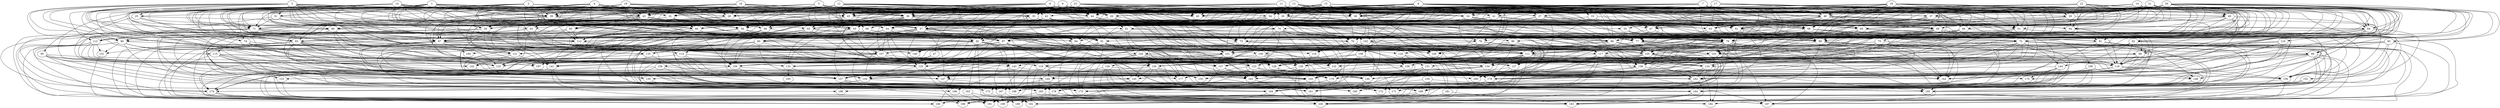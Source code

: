 // DAG automatically generated by daggen at Wed Apr 12 12:22:05 2017
// ./daggen --dot -n 200 --jump=5 --fat=0.6 --regularity=0.6 --density=0.6 
digraph G {
  1 [size="549755813888", alpha="0.14"]
  1 -> 24 [size ="536870912"]
  1 -> 32 [size ="536870912"]
  1 -> 34 [size ="536870912"]
  1 -> 39 [size ="536870912"]
  1 -> 42 [size ="536870912"]
  1 -> 43 [size ="536870912"]
  1 -> 50 [size ="536870912"]
  1 -> 57 [size ="536870912"]
  1 -> 58 [size ="536870912"]
  1 -> 59 [size ="536870912"]
  1 -> 60 [size ="536870912"]
  1 -> 60 [size ="536870912"]
  1 -> 64 [size ="536870912"]
  1 -> 71 [size ="536870912"]
  1 -> 77 [size ="536870912"]
  1 -> 83 [size ="536870912"]
  1 -> 84 [size ="536870912"]
  1 -> 87 [size ="536870912"]
  1 -> 88 [size ="536870912"]
  1 -> 97 [size ="536870912"]
  1 -> 112 [size ="536870912"]
  1 -> 133 [size ="536870912"]
  2 [size="23413439574", alpha="0.13"]
  2 -> 26 [size ="75497472"]
  2 -> 27 [size ="75497472"]
  2 -> 31 [size ="75497472"]
  2 -> 38 [size ="75497472"]
  2 -> 39 [size ="75497472"]
  2 -> 40 [size ="75497472"]
  2 -> 44 [size ="75497472"]
  2 -> 50 [size ="75497472"]
  2 -> 52 [size ="75497472"]
  2 -> 57 [size ="75497472"]
  2 -> 58 [size ="75497472"]
  2 -> 60 [size ="75497472"]
  2 -> 68 [size ="75497472"]
  2 -> 70 [size ="75497472"]
  2 -> 73 [size ="75497472"]
  2 -> 83 [size ="75497472"]
  2 -> 90 [size ="75497472"]
  3 [size="63117303588", alpha="0.11"]
  3 -> 25 [size ="134217728"]
  3 -> 28 [size ="134217728"]
  3 -> 31 [size ="134217728"]
  3 -> 37 [size ="134217728"]
  3 -> 39 [size ="134217728"]
  3 -> 48 [size ="134217728"]
  3 -> 50 [size ="134217728"]
  3 -> 53 [size ="134217728"]
  3 -> 58 [size ="134217728"]
  3 -> 60 [size ="134217728"]
  3 -> 62 [size ="134217728"]
  3 -> 69 [size ="134217728"]
  3 -> 77 [size ="134217728"]
  3 -> 79 [size ="134217728"]
  3 -> 81 [size ="134217728"]
  3 -> 84 [size ="134217728"]
  3 -> 90 [size ="134217728"]
  3 -> 103 [size ="134217728"]
  3 -> 112 [size ="134217728"]
  3 -> 115 [size ="134217728"]
  3 -> 130 [size ="134217728"]
  3 -> 133 [size ="134217728"]
  3 -> 134 [size ="134217728"]
  4 [size="12361723808", alpha="0.08"]
  4 -> 28 [size ="411041792"]
  4 -> 35 [size ="411041792"]
  4 -> 36 [size ="411041792"]
  4 -> 38 [size ="411041792"]
  4 -> 39 [size ="411041792"]
  4 -> 43 [size ="411041792"]
  4 -> 53 [size ="411041792"]
  4 -> 56 [size ="411041792"]
  4 -> 57 [size ="411041792"]
  4 -> 61 [size ="411041792"]
  4 -> 63 [size ="411041792"]
  4 -> 67 [size ="411041792"]
  4 -> 68 [size ="411041792"]
  4 -> 69 [size ="411041792"]
  4 -> 71 [size ="411041792"]
  4 -> 72 [size ="411041792"]
  4 -> 111 [size ="411041792"]
  5 [size="40925413534", alpha="0.19"]
  5 -> 24 [size ="838860800"]
  5 -> 26 [size ="838860800"]
  5 -> 30 [size ="838860800"]
  5 -> 35 [size ="838860800"]
  5 -> 36 [size ="838860800"]
  5 -> 38 [size ="838860800"]
  5 -> 39 [size ="838860800"]
  5 -> 40 [size ="838860800"]
  5 -> 43 [size ="838860800"]
  5 -> 44 [size ="838860800"]
  5 -> 45 [size ="838860800"]
  5 -> 49 [size ="838860800"]
  5 -> 50 [size ="838860800"]
  5 -> 52 [size ="838860800"]
  5 -> 53 [size ="838860800"]
  5 -> 56 [size ="838860800"]
  5 -> 57 [size ="838860800"]
  5 -> 62 [size ="838860800"]
  5 -> 85 [size ="838860800"]
  5 -> 88 [size ="838860800"]
  5 -> 89 [size ="838860800"]
  5 -> 95 [size ="838860800"]
  5 -> 135 [size ="838860800"]
  6 [size="110007596551", alpha="0.02"]
  6 -> 26 [size ="75497472"]
  6 -> 27 [size ="75497472"]
  6 -> 36 [size ="75497472"]
  6 -> 38 [size ="75497472"]
  6 -> 39 [size ="75497472"]
  6 -> 40 [size ="75497472"]
  6 -> 46 [size ="75497472"]
  6 -> 48 [size ="75497472"]
  6 -> 52 [size ="75497472"]
  6 -> 54 [size ="75497472"]
  6 -> 56 [size ="75497472"]
  6 -> 57 [size ="75497472"]
  6 -> 58 [size ="75497472"]
  6 -> 65 [size ="75497472"]
  6 -> 68 [size ="75497472"]
  6 -> 73 [size ="75497472"]
  6 -> 75 [size ="75497472"]
  6 -> 77 [size ="75497472"]
  6 -> 79 [size ="75497472"]
  6 -> 81 [size ="75497472"]
  6 -> 83 [size ="75497472"]
  6 -> 86 [size ="75497472"]
  6 -> 88 [size ="75497472"]
  6 -> 91 [size ="75497472"]
  6 -> 101 [size ="75497472"]
  6 -> 102 [size ="75497472"]
  6 -> 109 [size ="75497472"]
  6 -> 111 [size ="75497472"]
  7 [size="3730415506", alpha="0.03"]
  7 -> 24 [size ="75497472"]
  7 -> 26 [size ="75497472"]
  7 -> 27 [size ="75497472"]
  7 -> 34 [size ="75497472"]
  7 -> 35 [size ="75497472"]
  7 -> 36 [size ="75497472"]
  7 -> 37 [size ="75497472"]
  7 -> 38 [size ="75497472"]
  7 -> 39 [size ="75497472"]
  7 -> 40 [size ="75497472"]
  7 -> 44 [size ="75497472"]
  7 -> 46 [size ="75497472"]
  7 -> 48 [size ="75497472"]
  7 -> 51 [size ="75497472"]
  7 -> 52 [size ="75497472"]
  7 -> 57 [size ="75497472"]
  7 -> 60 [size ="75497472"]
  7 -> 64 [size ="75497472"]
  7 -> 66 [size ="75497472"]
  7 -> 68 [size ="75497472"]
  7 -> 73 [size ="75497472"]
  7 -> 77 [size ="75497472"]
  7 -> 79 [size ="75497472"]
  7 -> 88 [size ="75497472"]
  7 -> 91 [size ="75497472"]
  7 -> 92 [size ="75497472"]
  7 -> 97 [size ="75497472"]
  7 -> 111 [size ="75497472"]
  7 -> 118 [size ="75497472"]
  8 [size="28991029248", alpha="0.16"]
  8 -> 24 [size ="75497472"]
  8 -> 26 [size ="75497472"]
  8 -> 30 [size ="75497472"]
  8 -> 31 [size ="75497472"]
  8 -> 36 [size ="75497472"]
  8 -> 40 [size ="75497472"]
  8 -> 43 [size ="75497472"]
  8 -> 44 [size ="75497472"]
  8 -> 45 [size ="75497472"]
  8 -> 48 [size ="75497472"]
  8 -> 51 [size ="75497472"]
  8 -> 56 [size ="75497472"]
  8 -> 57 [size ="75497472"]
  8 -> 63 [size ="75497472"]
  8 -> 73 [size ="75497472"]
  8 -> 77 [size ="75497472"]
  8 -> 84 [size ="75497472"]
  8 -> 105 [size ="75497472"]
  8 -> 112 [size ="75497472"]
  9 [size="38497446675", alpha="0.08"]
  9 -> 24 [size ="75497472"]
  9 -> 26 [size ="75497472"]
  9 -> 32 [size ="75497472"]
  9 -> 36 [size ="75497472"]
  9 -> 38 [size ="75497472"]
  9 -> 39 [size ="75497472"]
  9 -> 41 [size ="75497472"]
  9 -> 43 [size ="75497472"]
  9 -> 44 [size ="75497472"]
  9 -> 45 [size ="75497472"]
  9 -> 48 [size ="75497472"]
  9 -> 52 [size ="75497472"]
  9 -> 54 [size ="75497472"]
  9 -> 56 [size ="75497472"]
  9 -> 58 [size ="75497472"]
  9 -> 59 [size ="75497472"]
  9 -> 62 [size ="75497472"]
  9 -> 68 [size ="75497472"]
  9 -> 71 [size ="75497472"]
  9 -> 76 [size ="75497472"]
  9 -> 81 [size ="75497472"]
  9 -> 84 [size ="75497472"]
  9 -> 85 [size ="75497472"]
  9 -> 87 [size ="75497472"]
  9 -> 88 [size ="75497472"]
  9 -> 91 [size ="75497472"]
  9 -> 101 [size ="75497472"]
  9 -> 109 [size ="75497472"]
  9 -> 111 [size ="75497472"]
  9 -> 125 [size ="75497472"]
  9 -> 134 [size ="75497472"]
  10 [size="126487782677", alpha="0.12"]
  10 -> 24 [size ="209715200"]
  10 -> 37 [size ="209715200"]
  10 -> 38 [size ="209715200"]
  10 -> 44 [size ="209715200"]
  10 -> 46 [size ="209715200"]
  10 -> 48 [size ="209715200"]
  10 -> 49 [size ="209715200"]
  10 -> 56 [size ="209715200"]
  10 -> 58 [size ="209715200"]
  10 -> 59 [size ="209715200"]
  10 -> 66 [size ="209715200"]
  10 -> 72 [size ="209715200"]
  10 -> 76 [size ="209715200"]
  10 -> 81 [size ="209715200"]
  10 -> 84 [size ="209715200"]
  10 -> 85 [size ="209715200"]
  10 -> 97 [size ="209715200"]
  10 -> 105 [size ="209715200"]
  10 -> 117 [size ="209715200"]
  11 [size="192422169725", alpha="0.01"]
  11 -> 24 [size ="301989888"]
  11 -> 25 [size ="301989888"]
  11 -> 28 [size ="301989888"]
  11 -> 30 [size ="301989888"]
  11 -> 41 [size ="301989888"]
  11 -> 43 [size ="301989888"]
  11 -> 44 [size ="301989888"]
  11 -> 45 [size ="301989888"]
  11 -> 59 [size ="301989888"]
  11 -> 66 [size ="301989888"]
  11 -> 77 [size ="301989888"]
  11 -> 84 [size ="301989888"]
  11 -> 109 [size ="301989888"]
  11 -> 112 [size ="301989888"]
  11 -> 133 [size ="301989888"]
  12 [size="549755813888", alpha="0.12"]
  12 -> 26 [size ="536870912"]
  12 -> 28 [size ="536870912"]
  12 -> 35 [size ="536870912"]
  12 -> 36 [size ="536870912"]
  12 -> 37 [size ="536870912"]
  12 -> 40 [size ="536870912"]
  12 -> 43 [size ="536870912"]
  12 -> 44 [size ="536870912"]
  12 -> 45 [size ="536870912"]
  12 -> 50 [size ="536870912"]
  12 -> 59 [size ="536870912"]
  12 -> 62 [size ="536870912"]
  12 -> 76 [size ="536870912"]
  12 -> 78 [size ="536870912"]
  12 -> 83 [size ="536870912"]
  12 -> 87 [size ="536870912"]
  12 -> 94 [size ="536870912"]
  12 -> 100 [size ="536870912"]
  12 -> 107 [size ="536870912"]
  12 -> 112 [size ="536870912"]
  12 -> 121 [size ="536870912"]
  13 [size="1997375884", alpha="0.11"]
  13 -> 24 [size ="209715200"]
  13 -> 28 [size ="209715200"]
  13 -> 30 [size ="209715200"]
  13 -> 35 [size ="209715200"]
  13 -> 36 [size ="209715200"]
  13 -> 38 [size ="209715200"]
  13 -> 43 [size ="209715200"]
  13 -> 44 [size ="209715200"]
  13 -> 45 [size ="209715200"]
  13 -> 49 [size ="209715200"]
  13 -> 50 [size ="209715200"]
  13 -> 52 [size ="209715200"]
  13 -> 53 [size ="209715200"]
  13 -> 66 [size ="209715200"]
  13 -> 76 [size ="209715200"]
  13 -> 78 [size ="209715200"]
  13 -> 79 [size ="209715200"]
  13 -> 82 [size ="209715200"]
  13 -> 83 [size ="209715200"]
  13 -> 84 [size ="209715200"]
  13 -> 107 [size ="209715200"]
  13 -> 108 [size ="209715200"]
  13 -> 130 [size ="209715200"]
  14 [size="8589934592", alpha="0.03"]
  14 -> 25 [size ="33554432"]
  14 -> 28 [size ="33554432"]
  14 -> 32 [size ="33554432"]
  14 -> 36 [size ="33554432"]
  14 -> 36 [size ="33554432"]
  14 -> 37 [size ="33554432"]
  14 -> 39 [size ="33554432"]
  14 -> 43 [size ="33554432"]
  14 -> 44 [size ="33554432"]
  14 -> 45 [size ="33554432"]
  14 -> 53 [size ="33554432"]
  14 -> 54 [size ="33554432"]
  14 -> 57 [size ="33554432"]
  14 -> 60 [size ="33554432"]
  14 -> 76 [size ="33554432"]
  14 -> 84 [size ="33554432"]
  14 -> 87 [size ="33554432"]
  14 -> 89 [size ="33554432"]
  14 -> 101 [size ="33554432"]
  14 -> 107 [size ="33554432"]
  14 -> 112 [size ="33554432"]
  14 -> 113 [size ="33554432"]
  14 -> 130 [size ="33554432"]
  14 -> 134 [size ="33554432"]
  15 [size="86861379717", alpha="0.16"]
  15 -> 26 [size ="411041792"]
  15 -> 28 [size ="411041792"]
  15 -> 30 [size ="411041792"]
  15 -> 33 [size ="411041792"]
  15 -> 34 [size ="411041792"]
  15 -> 37 [size ="411041792"]
  15 -> 38 [size ="411041792"]
  15 -> 39 [size ="411041792"]
  15 -> 40 [size ="411041792"]
  15 -> 46 [size ="411041792"]
  15 -> 48 [size ="411041792"]
  15 -> 52 [size ="411041792"]
  15 -> 58 [size ="411041792"]
  15 -> 60 [size ="411041792"]
  15 -> 66 [size ="411041792"]
  15 -> 68 [size ="411041792"]
  15 -> 73 [size ="411041792"]
  15 -> 76 [size ="411041792"]
  15 -> 84 [size ="411041792"]
  15 -> 86 [size ="411041792"]
  15 -> 88 [size ="411041792"]
  15 -> 92 [size ="411041792"]
  15 -> 101 [size ="411041792"]
  15 -> 129 [size ="411041792"]
  15 -> 130 [size ="411041792"]
  16 [size="989169607548", alpha="0.03"]
  16 -> 24 [size ="838860800"]
  16 -> 27 [size ="838860800"]
  16 -> 28 [size ="838860800"]
  16 -> 32 [size ="838860800"]
  16 -> 36 [size ="838860800"]
  16 -> 38 [size ="838860800"]
  16 -> 39 [size ="838860800"]
  16 -> 40 [size ="838860800"]
  16 -> 43 [size ="838860800"]
  16 -> 44 [size ="838860800"]
  16 -> 45 [size ="838860800"]
  16 -> 48 [size ="838860800"]
  16 -> 51 [size ="838860800"]
  16 -> 53 [size ="838860800"]
  16 -> 58 [size ="838860800"]
  16 -> 60 [size ="838860800"]
  16 -> 74 [size ="838860800"]
  16 -> 83 [size ="838860800"]
  16 -> 105 [size ="838860800"]
  16 -> 122 [size ="838860800"]
  16 -> 124 [size ="838860800"]
  16 -> 135 [size ="838860800"]
  17 [size="12854868497", alpha="0.05"]
  17 -> 32 [size ="838860800"]
  17 -> 36 [size ="838860800"]
  17 -> 38 [size ="838860800"]
  17 -> 40 [size ="838860800"]
  17 -> 43 [size ="838860800"]
  17 -> 48 [size ="838860800"]
  17 -> 50 [size ="838860800"]
  17 -> 51 [size ="838860800"]
  17 -> 53 [size ="838860800"]
  17 -> 56 [size ="838860800"]
  17 -> 60 [size ="838860800"]
  17 -> 63 [size ="838860800"]
  17 -> 67 [size ="838860800"]
  17 -> 68 [size ="838860800"]
  17 -> 73 [size ="838860800"]
  17 -> 76 [size ="838860800"]
  17 -> 77 [size ="838860800"]
  17 -> 89 [size ="838860800"]
  17 -> 91 [size ="838860800"]
  17 -> 101 [size ="838860800"]
  17 -> 103 [size ="838860800"]
  17 -> 119 [size ="838860800"]
  18 [size="134217728000", alpha="0.19"]
  18 -> 24 [size ="209715200"]
  18 -> 28 [size ="209715200"]
  18 -> 29 [size ="209715200"]
  18 -> 38 [size ="209715200"]
  18 -> 39 [size ="209715200"]
  18 -> 41 [size ="209715200"]
  18 -> 43 [size ="209715200"]
  18 -> 48 [size ="209715200"]
  18 -> 56 [size ="209715200"]
  18 -> 60 [size ="209715200"]
  18 -> 71 [size ="209715200"]
  18 -> 74 [size ="209715200"]
  18 -> 79 [size ="209715200"]
  18 -> 91 [size ="209715200"]
  18 -> 92 [size ="209715200"]
  18 -> 97 [size ="209715200"]
  18 -> 116 [size ="209715200"]
  18 -> 122 [size ="209715200"]
  19 [size="782757789696", alpha="0.11"]
  19 -> 26 [size ="679477248"]
  19 -> 28 [size ="679477248"]
  19 -> 29 [size ="679477248"]
  19 -> 41 [size ="679477248"]
  19 -> 44 [size ="679477248"]
  19 -> 48 [size ="679477248"]
  19 -> 50 [size ="679477248"]
  19 -> 51 [size ="679477248"]
  19 -> 52 [size ="679477248"]
  19 -> 55 [size ="679477248"]
  19 -> 56 [size ="679477248"]
  19 -> 61 [size ="679477248"]
  19 -> 63 [size ="679477248"]
  19 -> 64 [size ="679477248"]
  19 -> 67 [size ="679477248"]
  19 -> 68 [size ="679477248"]
  19 -> 72 [size ="679477248"]
  19 -> 79 [size ="679477248"]
  19 -> 86 [size ="679477248"]
  19 -> 94 [size ="679477248"]
  19 -> 97 [size ="679477248"]
  19 -> 100 [size ="679477248"]
  19 -> 101 [size ="679477248"]
  19 -> 112 [size ="679477248"]
  20 [size="549755813888", alpha="0.04"]
  20 -> 24 [size ="536870912"]
  20 -> 28 [size ="536870912"]
  20 -> 37 [size ="536870912"]
  20 -> 38 [size ="536870912"]
  20 -> 41 [size ="536870912"]
  20 -> 44 [size ="536870912"]
  20 -> 45 [size ="536870912"]
  20 -> 48 [size ="536870912"]
  20 -> 49 [size ="536870912"]
  20 -> 52 [size ="536870912"]
  20 -> 53 [size ="536870912"]
  20 -> 54 [size ="536870912"]
  20 -> 62 [size ="536870912"]
  20 -> 66 [size ="536870912"]
  20 -> 67 [size ="536870912"]
  20 -> 70 [size ="536870912"]
  20 -> 71 [size ="536870912"]
  20 -> 72 [size ="536870912"]
  20 -> 78 [size ="536870912"]
  20 -> 79 [size ="536870912"]
  20 -> 81 [size ="536870912"]
  20 -> 82 [size ="536870912"]
  20 -> 86 [size ="536870912"]
  20 -> 93 [size ="536870912"]
  20 -> 94 [size ="536870912"]
  20 -> 98 [size ="536870912"]
  20 -> 105 [size ="536870912"]
  20 -> 107 [size ="536870912"]
  20 -> 112 [size ="536870912"]
  21 [size="370857481120", alpha="0.09"]
  21 -> 24 [size ="301989888"]
  21 -> 27 [size ="301989888"]
  21 -> 30 [size ="301989888"]
  21 -> 35 [size ="301989888"]
  21 -> 37 [size ="301989888"]
  21 -> 40 [size ="301989888"]
  21 -> 48 [size ="301989888"]
  21 -> 52 [size ="301989888"]
  21 -> 53 [size ="301989888"]
  21 -> 57 [size ="301989888"]
  21 -> 59 [size ="301989888"]
  21 -> 60 [size ="301989888"]
  21 -> 63 [size ="301989888"]
  21 -> 64 [size ="301989888"]
  21 -> 66 [size ="301989888"]
  21 -> 67 [size ="301989888"]
  21 -> 71 [size ="301989888"]
  21 -> 72 [size ="301989888"]
  21 -> 77 [size ="301989888"]
  21 -> 81 [size ="301989888"]
  21 -> 86 [size ="301989888"]
  21 -> 88 [size ="301989888"]
  21 -> 92 [size ="301989888"]
  21 -> 93 [size ="301989888"]
  21 -> 96 [size ="301989888"]
  21 -> 99 [size ="301989888"]
  21 -> 130 [size ="301989888"]
  22 [size="368293445632", alpha="0.06"]
  22 -> 24 [size ="411041792"]
  22 -> 29 [size ="411041792"]
  22 -> 36 [size ="411041792"]
  22 -> 37 [size ="411041792"]
  22 -> 39 [size ="411041792"]
  22 -> 42 [size ="411041792"]
  22 -> 46 [size ="411041792"]
  22 -> 48 [size ="411041792"]
  22 -> 51 [size ="411041792"]
  22 -> 59 [size ="411041792"]
  22 -> 60 [size ="411041792"]
  22 -> 64 [size ="411041792"]
  22 -> 69 [size ="411041792"]
  22 -> 87 [size ="411041792"]
  22 -> 88 [size ="411041792"]
  22 -> 94 [size ="411041792"]
  22 -> 111 [size ="411041792"]
  22 -> 118 [size ="411041792"]
  23 [size="231928233984", alpha="0.08"]
  23 -> 24 [size ="301989888"]
  23 -> 27 [size ="301989888"]
  23 -> 30 [size ="301989888"]
  23 -> 36 [size ="301989888"]
  23 -> 40 [size ="301989888"]
  23 -> 44 [size ="301989888"]
  23 -> 47 [size ="301989888"]
  23 -> 52 [size ="301989888"]
  23 -> 53 [size ="301989888"]
  23 -> 57 [size ="301989888"]
  23 -> 58 [size ="301989888"]
  23 -> 60 [size ="301989888"]
  23 -> 62 [size ="301989888"]
  23 -> 63 [size ="301989888"]
  23 -> 65 [size ="301989888"]
  23 -> 71 [size ="301989888"]
  23 -> 76 [size ="301989888"]
  23 -> 77 [size ="301989888"]
  23 -> 79 [size ="301989888"]
  23 -> 91 [size ="301989888"]
  23 -> 92 [size ="301989888"]
  23 -> 97 [size ="301989888"]
  23 -> 114 [size ="301989888"]
  24 [size="13552928867", alpha="0.09"]
  24 -> 59 [size ="301989888"]
  24 -> 65 [size ="301989888"]
  24 -> 124 [size ="301989888"]
  24 -> 127 [size ="301989888"]
  24 -> 138 [size ="301989888"]
  24 -> 149 [size ="301989888"]
  24 -> 160 [size ="301989888"]
  25 [size="8037650361", alpha="0.04"]
  25 -> 65 [size ="679477248"]
  25 -> 71 [size ="679477248"]
  25 -> 129 [size ="679477248"]
  25 -> 155 [size ="679477248"]
  26 [size="15633866430", alpha="0.10"]
  26 -> 86 [size ="411041792"]
  26 -> 90 [size ="411041792"]
  26 -> 94 [size ="411041792"]
  26 -> 101 [size ="411041792"]
  26 -> 107 [size ="411041792"]
  26 -> 118 [size ="411041792"]
  26 -> 127 [size ="411041792"]
  27 [size="6170937624", alpha="0.07"]
  27 -> 57 [size ="411041792"]
  27 -> 67 [size ="411041792"]
  27 -> 98 [size ="411041792"]
  27 -> 116 [size ="411041792"]
  27 -> 127 [size ="411041792"]
  27 -> 129 [size ="411041792"]
  28 [size="6553603612", alpha="0.00"]
  28 -> 50 [size ="301989888"]
  28 -> 87 [size ="301989888"]
  28 -> 90 [size ="301989888"]
  28 -> 119 [size ="301989888"]
  28 -> 134 [size ="301989888"]
  29 [size="625046597519", alpha="0.12"]
  29 -> 50 [size ="838860800"]
  29 -> 57 [size ="838860800"]
  29 -> 94 [size ="838860800"]
  29 -> 113 [size ="838860800"]
  29 -> 134 [size ="838860800"]
  29 -> 158 [size ="838860800"]
  30 [size="7740104230", alpha="0.05"]
  30 -> 58 [size ="679477248"]
  30 -> 67 [size ="679477248"]
  30 -> 77 [size ="679477248"]
  30 -> 101 [size ="679477248"]
  30 -> 124 [size ="679477248"]
  30 -> 154 [size ="679477248"]
  30 -> 159 [size ="679477248"]
  31 [size="51099073841", alpha="0.09"]
  31 -> 53 [size ="838860800"]
  31 -> 65 [size ="838860800"]
  31 -> 71 [size ="838860800"]
  31 -> 76 [size ="838860800"]
  31 -> 111 [size ="838860800"]
  31 -> 113 [size ="838860800"]
  31 -> 121 [size ="838860800"]
  32 [size="368293445632", alpha="0.08"]
  32 -> 55 [size ="411041792"]
  32 -> 56 [size ="411041792"]
  32 -> 60 [size ="411041792"]
  32 -> 72 [size ="411041792"]
  32 -> 123 [size ="411041792"]
  32 -> 141 [size ="411041792"]
  33 [size="68719476736", alpha="0.17"]
  33 -> 60 [size ="134217728"]
  33 -> 94 [size ="134217728"]
  33 -> 111 [size ="134217728"]
  33 -> 144 [size ="134217728"]
  34 [size="87229761841", alpha="0.14"]
  34 -> 57 [size ="75497472"]
  34 -> 78 [size ="75497472"]
  34 -> 87 [size ="75497472"]
  34 -> 109 [size ="75497472"]
  34 -> 111 [size ="75497472"]
  34 -> 133 [size ="75497472"]
  34 -> 140 [size ="75497472"]
  34 -> 146 [size ="75497472"]
  35 [size="22384866175", alpha="0.08"]
  35 -> 53 [size ="679477248"]
  35 -> 87 [size ="679477248"]
  35 -> 91 [size ="679477248"]
  35 -> 105 [size ="679477248"]
  35 -> 134 [size ="679477248"]
  36 [size="23544397636", alpha="0.13"]
  36 -> 53 [size ="536870912"]
  36 -> 56 [size ="536870912"]
  36 -> 73 [size ="536870912"]
  36 -> 80 [size ="536870912"]
  36 -> 91 [size ="536870912"]
  36 -> 97 [size ="536870912"]
  36 -> 112 [size ="536870912"]
  36 -> 115 [size ="536870912"]
  36 -> 133 [size ="536870912"]
  36 -> 141 [size ="536870912"]
  36 -> 143 [size ="536870912"]
  37 [size="1073741824000", alpha="0.16"]
  37 -> 52 [size ="838860800"]
  37 -> 68 [size ="838860800"]
  37 -> 90 [size ="838860800"]
  37 -> 97 [size ="838860800"]
  37 -> 103 [size ="838860800"]
  37 -> 105 [size ="838860800"]
  37 -> 146 [size ="838860800"]
  37 -> 156 [size ="838860800"]
  38 [size="1073741824000", alpha="0.18"]
  38 -> 68 [size ="838860800"]
  38 -> 76 [size ="838860800"]
  38 -> 79 [size ="838860800"]
  38 -> 97 [size ="838860800"]
  38 -> 102 [size ="838860800"]
  39 [size="1524516006", alpha="0.14"]
  39 -> 52 [size ="33554432"]
  39 -> 54 [size ="33554432"]
  39 -> 67 [size ="33554432"]
  39 -> 87 [size ="33554432"]
  39 -> 89 [size ="33554432"]
  39 -> 112 [size ="33554432"]
  39 -> 141 [size ="33554432"]
  39 -> 157 [size ="33554432"]
  40 [size="782757789696", alpha="0.01"]
  40 -> 86 [size ="679477248"]
  41 [size="782757789696", alpha="0.19"]
  41 -> 50 [size ="679477248"]
  41 -> 64 [size ="679477248"]
  41 -> 66 [size ="679477248"]
  41 -> 89 [size ="679477248"]
  41 -> 105 [size ="679477248"]
  41 -> 129 [size ="679477248"]
  42 [size="191197325579", alpha="0.06"]
  42 -> 52 [size ="301989888"]
  42 -> 56 [size ="301989888"]
  42 -> 61 [size ="301989888"]
  42 -> 111 [size ="301989888"]
  42 -> 125 [size ="301989888"]
  42 -> 130 [size ="301989888"]
  42 -> 151 [size ="301989888"]
  42 -> 158 [size ="301989888"]
  42 -> 159 [size ="301989888"]
  43 [size="26494513672", alpha="0.09"]
  43 -> 62 [size ="536870912"]
  43 -> 63 [size ="536870912"]
  43 -> 73 [size ="536870912"]
  43 -> 79 [size ="536870912"]
  43 -> 92 [size ="536870912"]
  43 -> 109 [size ="536870912"]
  43 -> 113 [size ="536870912"]
  43 -> 118 [size ="536870912"]
  43 -> 141 [size ="536870912"]
  44 [size="3711782557", alpha="0.08"]
  44 -> 92 [size ="209715200"]
  44 -> 101 [size ="209715200"]
  44 -> 103 [size ="209715200"]
  44 -> 146 [size ="209715200"]
  44 -> 160 [size ="209715200"]
  45 [size="8589934592", alpha="0.00"]
  45 -> 65 [size ="33554432"]
  45 -> 67 [size ="33554432"]
  45 -> 86 [size ="33554432"]
  45 -> 146 [size ="33554432"]
  45 -> 154 [size ="33554432"]
  46 [size="5885130308", alpha="0.12"]
  46 -> 77 [size ="301989888"]
  46 -> 79 [size ="301989888"]
  46 -> 103 [size ="301989888"]
  46 -> 124 [size ="301989888"]
  46 -> 125 [size ="301989888"]
  46 -> 128 [size ="301989888"]
  46 -> 156 [size ="301989888"]
  47 [size="782757789696", alpha="0.14"]
  47 -> 141 [size ="679477248"]
  47 -> 154 [size ="679477248"]
  48 [size="328209812706", alpha="0.09"]
  48 -> 51 [size ="411041792"]
  48 -> 52 [size ="411041792"]
  48 -> 59 [size ="411041792"]
  48 -> 63 [size ="411041792"]
  48 -> 81 [size ="411041792"]
  48 -> 107 [size ="411041792"]
  48 -> 160 [size ="411041792"]
  49 [size="84402723995", alpha="0.11"]
  49 -> 59 [size ="75497472"]
  49 -> 69 [size ="75497472"]
  49 -> 73 [size ="75497472"]
  49 -> 98 [size ="75497472"]
  49 -> 102 [size ="75497472"]
  49 -> 155 [size ="75497472"]
  49 -> 160 [size ="75497472"]
  50 [size="383145283", alpha="0.16"]
  50 -> 136 [size ="33554432"]
  50 -> 137 [size ="33554432"]
  50 -> 153 [size ="33554432"]
  50 -> 156 [size ="33554432"]
  50 -> 172 [size ="33554432"]
  51 [size="769566064147", alpha="0.04"]
  51 -> 84 [size ="679477248"]
  51 -> 137 [size ="679477248"]
  51 -> 162 [size ="679477248"]
  51 -> 171 [size ="679477248"]
  52 [size="17753132247", alpha="0.17"]
  52 -> 72 [size ="679477248"]
  52 -> 88 [size ="679477248"]
  52 -> 158 [size ="679477248"]
  52 -> 182 [size ="679477248"]
  53 [size="26026764684", alpha="0.04"]
  53 -> 73 [size ="536870912"]
  53 -> 76 [size ="536870912"]
  53 -> 86 [size ="536870912"]
  53 -> 104 [size ="536870912"]
  53 -> 119 [size ="536870912"]
  53 -> 133 [size ="536870912"]
  53 -> 171 [size ="536870912"]
  53 -> 173 [size ="536870912"]
  54 [size="1192035881118", alpha="0.16"]
  54 -> 73 [size ="838860800"]
  54 -> 81 [size ="838860800"]
  54 -> 92 [size ="838860800"]
  54 -> 102 [size ="838860800"]
  54 -> 107 [size ="838860800"]
  54 -> 119 [size ="838860800"]
  54 -> 122 [size ="838860800"]
  54 -> 130 [size ="838860800"]
  54 -> 132 [size ="838860800"]
  54 -> 135 [size ="838860800"]
  54 -> 176 [size ="838860800"]
  55 [size="12764475806", alpha="0.14"]
  55 -> 88 [size ="33554432"]
  55 -> 118 [size ="33554432"]
  55 -> 149 [size ="33554432"]
  55 -> 162 [size ="33554432"]
  56 [size="368293445632", alpha="0.14"]
  56 -> 87 [size ="411041792"]
  56 -> 102 [size ="411041792"]
  56 -> 112 [size ="411041792"]
  56 -> 129 [size ="411041792"]
  56 -> 159 [size ="411041792"]
  56 -> 160 [size ="411041792"]
  56 -> 165 [size ="411041792"]
  56 -> 168 [size ="411041792"]
  57 [size="1195030870", alpha="0.01"]
  57 -> 91 [size ="33554432"]
  57 -> 92 [size ="33554432"]
  57 -> 109 [size ="33554432"]
  57 -> 122 [size ="33554432"]
  57 -> 125 [size ="33554432"]
  57 -> 147 [size ="33554432"]
  57 -> 154 [size ="33554432"]
  57 -> 157 [size ="33554432"]
  57 -> 172 [size ="33554432"]
  57 -> 175 [size ="33554432"]
  58 [size="231928233984", alpha="0.07"]
  58 -> 111 [size ="301989888"]
  58 -> 141 [size ="301989888"]
  58 -> 154 [size ="301989888"]
  58 -> 167 [size ="301989888"]
  59 [size="5233840630", alpha="0.11"]
  59 -> 76 [size ="536870912"]
  59 -> 79 [size ="536870912"]
  59 -> 81 [size ="536870912"]
  59 -> 101 [size ="536870912"]
  59 -> 111 [size ="536870912"]
  59 -> 123 [size ="536870912"]
  59 -> 129 [size ="536870912"]
  59 -> 134 [size ="536870912"]
  59 -> 145 [size ="536870912"]
  59 -> 156 [size ="536870912"]
  59 -> 164 [size ="536870912"]
  59 -> 172 [size ="536870912"]
  59 -> 182 [size ="536870912"]
  60 [size="2678807760", alpha="0.01"]
  60 -> 96 [size ="209715200"]
  60 -> 97 [size ="209715200"]
  60 -> 103 [size ="209715200"]
  60 -> 105 [size ="209715200"]
  60 -> 118 [size ="209715200"]
  60 -> 125 [size ="209715200"]
  60 -> 159 [size ="209715200"]
  60 -> 174 [size ="209715200"]
  60 -> 182 [size ="209715200"]
  61 [size="455405742284", alpha="0.15"]
  61 -> 81 [size ="679477248"]
  61 -> 124 [size ="679477248"]
  61 -> 125 [size ="679477248"]
  61 -> 155 [size ="679477248"]
  61 -> 168 [size ="679477248"]
  62 [size="1112556446", alpha="0.05"]
  62 -> 72 [size ="75497472"]
  62 -> 83 [size ="75497472"]
  62 -> 107 [size ="75497472"]
  62 -> 122 [size ="75497472"]
  62 -> 124 [size ="75497472"]
  62 -> 167 [size ="75497472"]
  62 -> 176 [size ="75497472"]
  63 [size="34537743684", alpha="0.17"]
  63 -> 81 [size ="134217728"]
  63 -> 105 [size ="134217728"]
  63 -> 122 [size ="134217728"]
  63 -> 176 [size ="134217728"]
  63 -> 179 [size ="134217728"]
  64 [size="1742252478", alpha="0.07"]
  64 -> 73 [size ="209715200"]
  64 -> 99 [size ="209715200"]
  64 -> 110 [size ="209715200"]
  64 -> 131 [size ="209715200"]
  64 -> 134 [size ="209715200"]
  64 -> 152 [size ="209715200"]
  64 -> 170 [size ="209715200"]
  64 -> 177 [size ="209715200"]
  65 [size="16161931503", alpha="0.01"]
  65 -> 88 [size ="301989888"]
  65 -> 119 [size ="301989888"]
  65 -> 122 [size ="301989888"]
  65 -> 131 [size ="301989888"]
  65 -> 146 [size ="301989888"]
  65 -> 159 [size ="301989888"]
  65 -> 175 [size ="301989888"]
  65 -> 177 [size ="301989888"]
  65 -> 184 [size ="301989888"]
  66 [size="16076706456", alpha="0.14"]
  66 -> 80 [size ="838860800"]
  66 -> 83 [size ="838860800"]
  66 -> 88 [size ="838860800"]
  66 -> 112 [size ="838860800"]
  66 -> 156 [size ="838860800"]
  66 -> 162 [size ="838860800"]
  66 -> 177 [size ="838860800"]
  66 -> 178 [size ="838860800"]
  67 [size="68719476736", alpha="0.12"]
  67 -> 77 [size ="134217728"]
  67 -> 79 [size ="134217728"]
  67 -> 111 [size ="134217728"]
  68 [size="1560714979", alpha="0.17"]
  68 -> 72 [size ="33554432"]
  68 -> 86 [size ="33554432"]
  68 -> 106 [size ="33554432"]
  68 -> 138 [size ="33554432"]
  68 -> 155 [size ="33554432"]
  68 -> 162 [size ="33554432"]
  68 -> 168 [size ="33554432"]
  69 [size="1073741824000", alpha="0.02"]
  69 -> 80 [size ="838860800"]
  69 -> 102 [size ="838860800"]
  69 -> 122 [size ="838860800"]
  69 -> 128 [size ="838860800"]
  69 -> 174 [size ="838860800"]
  69 -> 183 [size ="838860800"]
  69 -> 184 [size ="838860800"]
  70 [size="8589934592", alpha="0.06"]
  70 -> 112 [size ="33554432"]
  70 -> 117 [size ="33554432"]
  70 -> 132 [size ="33554432"]
  70 -> 137 [size ="33554432"]
  70 -> 145 [size ="33554432"]
  70 -> 146 [size ="33554432"]
  70 -> 160 [size ="33554432"]
  70 -> 164 [size ="33554432"]
  70 -> 179 [size ="33554432"]
  70 -> 184 [size ="33554432"]
  71 [size="28991029248", alpha="0.10"]
  71 -> 103 [size ="75497472"]
  71 -> 121 [size ="75497472"]
  71 -> 157 [size ="75497472"]
  71 -> 169 [size ="75497472"]
  71 -> 174 [size ="75497472"]
  71 -> 183 [size ="75497472"]
  72 [size="160219098084", alpha="0.15"]
  72 -> 103 [size ="134217728"]
  72 -> 121 [size ="134217728"]
  72 -> 124 [size ="134217728"]
  72 -> 146 [size ="134217728"]
  72 -> 148 [size ="134217728"]
  72 -> 172 [size ="134217728"]
  72 -> 180 [size ="134217728"]
  72 -> 183 [size ="134217728"]
  72 -> 184 [size ="134217728"]
  72 -> 193 [size ="134217728"]
  72 -> 195 [size ="134217728"]
  72 -> 199 [size ="134217728"]
  73 [size="221087789079", alpha="0.10"]
  73 -> 103 [size ="411041792"]
  73 -> 111 [size ="411041792"]
  73 -> 175 [size ="411041792"]
  74 [size="102786161417", alpha="0.13"]
  74 -> 121 [size ="209715200"]
  74 -> 128 [size ="209715200"]
  74 -> 145 [size ="209715200"]
  74 -> 161 [size ="209715200"]
  75 [size="60678432531", alpha="0.03"]
  75 -> 107 [size ="75497472"]
  75 -> 121 [size ="75497472"]
  75 -> 141 [size ="75497472"]
  75 -> 154 [size ="75497472"]
  75 -> 195 [size ="75497472"]
  75 -> 199 [size ="75497472"]
  76 [size="4349035156", alpha="0.03"]
  76 -> 108 [size ="75497472"]
  76 -> 116 [size ="75497472"]
  76 -> 147 [size ="75497472"]
  76 -> 180 [size ="75497472"]
  76 -> 181 [size ="75497472"]
  77 [size="782757789696", alpha="0.17"]
  77 -> 105 [size ="679477248"]
  77 -> 109 [size ="679477248"]
  77 -> 135 [size ="679477248"]
  77 -> 162 [size ="679477248"]
  77 -> 165 [size ="679477248"]
  77 -> 187 [size ="679477248"]
  77 -> 195 [size ="679477248"]
  78 [size="23234717454", alpha="0.17"]
  78 -> 101 [size ="536870912"]
  78 -> 117 [size ="536870912"]
  78 -> 127 [size ="536870912"]
  78 -> 143 [size ="536870912"]
  78 -> 184 [size ="536870912"]
  79 [size="484345740520", alpha="0.03"]
  79 -> 103 [size ="679477248"]
  79 -> 104 [size ="679477248"]
  79 -> 119 [size ="679477248"]
  79 -> 132 [size ="679477248"]
  79 -> 134 [size ="679477248"]
  79 -> 135 [size ="679477248"]
  79 -> 138 [size ="679477248"]
  79 -> 145 [size ="679477248"]
  79 -> 162 [size ="679477248"]
  79 -> 164 [size ="679477248"]
  79 -> 174 [size ="679477248"]
  79 -> 187 [size ="679477248"]
  79 -> 196 [size ="679477248"]
  80 [size="12963668954", alpha="0.13"]
  80 -> 101 [size ="33554432"]
  80 -> 147 [size ="33554432"]
  80 -> 159 [size ="33554432"]
  80 -> 182 [size ="33554432"]
  80 -> 184 [size ="33554432"]
  80 -> 186 [size ="33554432"]
  80 -> 188 [size ="33554432"]
  80 -> 199 [size ="33554432"]
  81 [size="241774017234", alpha="0.17"]
  81 -> 118 [size ="209715200"]
  81 -> 129 [size ="209715200"]
  81 -> 162 [size ="209715200"]
  81 -> 164 [size ="209715200"]
  81 -> 168 [size ="209715200"]
  81 -> 182 [size ="209715200"]
  81 -> 188 [size ="209715200"]
  81 -> 194 [size ="209715200"]
  81 -> 195 [size ="209715200"]
  82 [size="1073741824000", alpha="0.01"]
  82 -> 103 [size ="838860800"]
  82 -> 118 [size ="838860800"]
  82 -> 132 [size ="838860800"]
  82 -> 141 [size ="838860800"]
  82 -> 144 [size ="838860800"]
  82 -> 184 [size ="838860800"]
  82 -> 193 [size ="838860800"]
  83 [size="782757789696", alpha="0.00"]
  83 -> 107 [size ="679477248"]
  83 -> 122 [size ="679477248"]
  83 -> 135 [size ="679477248"]
  83 -> 140 [size ="679477248"]
  83 -> 141 [size ="679477248"]
  83 -> 149 [size ="679477248"]
  83 -> 154 [size ="679477248"]
  83 -> 168 [size ="679477248"]
  83 -> 180 [size ="679477248"]
  83 -> 191 [size ="679477248"]
  83 -> 192 [size ="679477248"]
  83 -> 193 [size ="679477248"]
  83 -> 194 [size ="679477248"]
  84 [size="222180489348", alpha="0.09"]
  84 -> 147 [size ="411041792"]
  84 -> 161 [size ="411041792"]
  84 -> 183 [size ="411041792"]
  84 -> 200 [size ="411041792"]
  85 [size="594015744297", alpha="0.10"]
  85 -> 112 [size ="679477248"]
  85 -> 127 [size ="679477248"]
  85 -> 175 [size ="679477248"]
  85 -> 199 [size ="679477248"]
  86 [size="23161768558", alpha="0.19"]
  86 -> 107 [size ="33554432"]
  86 -> 142 [size ="33554432"]
  86 -> 157 [size ="33554432"]
  86 -> 176 [size ="33554432"]
  86 -> 187 [size ="33554432"]
  86 -> 190 [size ="33554432"]
  87 [size="23562228484", alpha="0.17"]
  87 -> 99 [size ="536870912"]
  87 -> 101 [size ="536870912"]
  87 -> 105 [size ="536870912"]
  87 -> 120 [size ="536870912"]
  87 -> 122 [size ="536870912"]
  87 -> 147 [size ="536870912"]
  87 -> 154 [size ="536870912"]
  87 -> 188 [size ="536870912"]
  87 -> 190 [size ="536870912"]
  87 -> 191 [size ="536870912"]
  87 -> 193 [size ="536870912"]
  87 -> 197 [size ="536870912"]
  88 [size="42682779237", alpha="0.04"]
  88 -> 103 [size ="679477248"]
  88 -> 162 [size ="679477248"]
  88 -> 172 [size ="679477248"]
  88 -> 175 [size ="679477248"]
  88 -> 178 [size ="679477248"]
  88 -> 182 [size ="679477248"]
  88 -> 183 [size ="679477248"]
  88 -> 193 [size ="679477248"]
  88 -> 195 [size ="679477248"]
  89 [size="609435534812", alpha="0.12"]
  89 -> 97 [size ="536870912"]
  89 -> 149 [size ="536870912"]
  89 -> 158 [size ="536870912"]
  89 -> 159 [size ="536870912"]
  89 -> 170 [size ="536870912"]
  89 -> 190 [size ="536870912"]
  89 -> 191 [size ="536870912"]
  90 [size="32323711269", alpha="0.17"]
  90 -> 114 [size ="838860800"]
  90 -> 151 [size ="838860800"]
  90 -> 164 [size ="838860800"]
  90 -> 167 [size ="838860800"]
  90 -> 168 [size ="838860800"]
  90 -> 177 [size ="838860800"]
  90 -> 179 [size ="838860800"]
  90 -> 189 [size ="838860800"]
  90 -> 196 [size ="838860800"]
  91 [size="180952184808", alpha="0.18"]
  91 -> 117 [size ="134217728"]
  91 -> 123 [size ="134217728"]
  91 -> 167 [size ="134217728"]
  91 -> 175 [size ="134217728"]
  91 -> 177 [size ="134217728"]
  91 -> 183 [size ="134217728"]
  91 -> 194 [size ="134217728"]
  91 -> 196 [size ="134217728"]
  92 [size="8589934592", alpha="0.18"]
  92 -> 98 [size ="33554432"]
  92 -> 135 [size ="33554432"]
  92 -> 140 [size ="33554432"]
  92 -> 145 [size ="33554432"]
  92 -> 163 [size ="33554432"]
  92 -> 167 [size ="33554432"]
  92 -> 186 [size ="33554432"]
  92 -> 188 [size ="33554432"]
  92 -> 200 [size ="33554432"]
  93 [size="231928233984", alpha="0.11"]
  93 -> 111 [size ="301989888"]
  93 -> 120 [size ="301989888"]
  93 -> 123 [size ="301989888"]
  93 -> 134 [size ="301989888"]
  93 -> 156 [size ="301989888"]
  93 -> 161 [size ="301989888"]
  93 -> 194 [size ="301989888"]
  94 [size="34854173340", alpha="0.16"]
  94 -> 118 [size ="33554432"]
  94 -> 121 [size ="33554432"]
  94 -> 133 [size ="33554432"]
  94 -> 194 [size ="33554432"]
  95 [size="210774051907", alpha="0.03"]
  95 -> 138 [size ="209715200"]
  95 -> 157 [size ="209715200"]
  95 -> 167 [size ="209715200"]
  95 -> 177 [size ="209715200"]
  95 -> 184 [size ="209715200"]
  95 -> 187 [size ="209715200"]
  95 -> 195 [size ="209715200"]
  96 [size="153962895379", alpha="0.05"]
  96 -> 117 [size ="411041792"]
  96 -> 119 [size ="411041792"]
  96 -> 121 [size ="411041792"]
  96 -> 134 [size ="411041792"]
  96 -> 179 [size ="411041792"]
  96 -> 182 [size ="411041792"]
  97 [size="549755813888", alpha="0.15"]
  97 -> 122 [size ="536870912"]
  97 -> 130 [size ="536870912"]
  97 -> 143 [size ="536870912"]
  97 -> 149 [size ="536870912"]
  97 -> 159 [size ="536870912"]
  97 -> 160 [size ="536870912"]
  97 -> 169 [size ="536870912"]
  97 -> 172 [size ="536870912"]
  98 [size="733627038983", alpha="0.05"]
  98 -> 118 [size ="838860800"]
  98 -> 130 [size ="838860800"]
  98 -> 143 [size ="838860800"]
  98 -> 178 [size ="838860800"]
  99 [size="68719476736", alpha="0.08"]
  99 -> 124 [size ="134217728"]
  99 -> 130 [size ="134217728"]
  99 -> 148 [size ="134217728"]
  99 -> 179 [size ="134217728"]
  99 -> 187 [size ="134217728"]
  99 -> 192 [size ="134217728"]
  99 -> 195 [size ="134217728"]
  99 -> 196 [size ="134217728"]
  99 -> 197 [size ="134217728"]
  100 [size="134217728000", alpha="0.18"]
  100 -> 130 [size ="209715200"]
  100 -> 132 [size ="209715200"]
  100 -> 136 [size ="209715200"]
  100 -> 182 [size ="209715200"]
  100 -> 197 [size ="209715200"]
  100 -> 200 [size ="209715200"]
  101 [size="3493286207", alpha="0.03"]
  101 -> 126 [size ="75497472"]
  101 -> 129 [size ="75497472"]
  101 -> 133 [size ="75497472"]
  101 -> 157 [size ="75497472"]
  101 -> 172 [size ="75497472"]
  102 [size="134217728000", alpha="0.14"]
  102 -> 118 [size ="209715200"]
  102 -> 132 [size ="209715200"]
  102 -> 134 [size ="209715200"]
  102 -> 165 [size ="209715200"]
  103 [size="306773255321", alpha="0.01"]
  103 -> 119 [size ="301989888"]
  103 -> 122 [size ="301989888"]
  103 -> 159 [size ="301989888"]
  103 -> 182 [size ="301989888"]
  103 -> 191 [size ="301989888"]
  103 -> 193 [size ="301989888"]
  104 [size="549755813888", alpha="0.09"]
  104 -> 129 [size ="536870912"]
  104 -> 137 [size ="536870912"]
  104 -> 157 [size ="536870912"]
  104 -> 165 [size ="536870912"]
  104 -> 171 [size ="536870912"]
  104 -> 177 [size ="536870912"]
  104 -> 178 [size ="536870912"]
  104 -> 193 [size ="536870912"]
  105 [size="5883616321", alpha="0.12"]
  105 -> 141 [size ="411041792"]
  105 -> 145 [size ="411041792"]
  105 -> 162 [size ="411041792"]
  105 -> 168 [size ="411041792"]
  105 -> 183 [size ="411041792"]
  105 -> 198 [size ="411041792"]
  106 [size="552574503246", alpha="0.17"]
  106 -> 148 [size ="411041792"]
  106 -> 171 [size ="411041792"]
  106 -> 175 [size ="411041792"]
  106 -> 195 [size ="411041792"]
  107 [size="1389581610", alpha="0.13"]
  107 -> 118 [size ="134217728"]
  107 -> 143 [size ="134217728"]
  107 -> 183 [size ="134217728"]
  107 -> 188 [size ="134217728"]
  107 -> 199 [size ="134217728"]
  108 [size="411990451277", alpha="0.14"]
  108 -> 125 [size ="411041792"]
  108 -> 128 [size ="411041792"]
  108 -> 160 [size ="411041792"]
  108 -> 167 [size ="411041792"]
  108 -> 171 [size ="411041792"]
  108 -> 178 [size ="411041792"]
  109 [size="200128073988", alpha="0.12"]
  109 -> 131 [size ="134217728"]
  109 -> 200 [size ="134217728"]
  110 [size="782757789696", alpha="0.08"]
  110 -> 117 [size ="679477248"]
  110 -> 141 [size ="679477248"]
  110 -> 145 [size ="679477248"]
  110 -> 146 [size ="679477248"]
  110 -> 178 [size ="679477248"]
  110 -> 184 [size ="679477248"]
  111 [size="4323511791", alpha="0.01"]
  111 -> 127 [size ="209715200"]
  111 -> 129 [size ="209715200"]
  111 -> 134 [size ="209715200"]
  111 -> 156 [size ="209715200"]
  111 -> 167 [size ="209715200"]
  111 -> 177 [size ="209715200"]
  111 -> 178 [size ="209715200"]
  111 -> 187 [size ="209715200"]
  111 -> 192 [size ="209715200"]
  111 -> 195 [size ="209715200"]
  112 [size="15081995189", alpha="0.03"]
  112 -> 125 [size ="301989888"]
  112 -> 198 [size ="301989888"]
  113 [size="872007288665", alpha="0.08"]
  113 -> 122 [size ="679477248"]
  113 -> 142 [size ="679477248"]
  113 -> 151 [size ="679477248"]
  113 -> 166 [size ="679477248"]
  113 -> 188 [size ="679477248"]
  113 -> 197 [size ="679477248"]
  114 [size="326791806832", alpha="0.15"]
  114 -> 123 [size ="301989888"]
  114 -> 129 [size ="301989888"]
  114 -> 141 [size ="301989888"]
  114 -> 145 [size ="301989888"]
  114 -> 147 [size ="301989888"]
  114 -> 157 [size ="301989888"]
  115 [size="549755813888", alpha="0.05"]
  115 -> 130 [size ="536870912"]
  115 -> 139 [size ="536870912"]
  115 -> 145 [size ="536870912"]
  115 -> 159 [size ="536870912"]
  115 -> 165 [size ="536870912"]
  115 -> 184 [size ="536870912"]
  115 -> 186 [size ="536870912"]
  115 -> 190 [size ="536870912"]
  116 [size="8589934592", alpha="0.07"]
  116 -> 129 [size ="33554432"]
  116 -> 132 [size ="33554432"]
  117 [size="1073741824000", alpha="0.16"]
  117 -> 138 [size ="838860800"]
  117 -> 148 [size ="838860800"]
  117 -> 159 [size ="838860800"]
  117 -> 167 [size ="838860800"]
  117 -> 172 [size ="838860800"]
  117 -> 183 [size ="838860800"]
  117 -> 191 [size ="838860800"]
  117 -> 194 [size ="838860800"]
  117 -> 200 [size ="838860800"]
  118 [size="368293445632", alpha="0.19"]
  118 -> 156 [size ="411041792"]
  118 -> 162 [size ="411041792"]
  118 -> 171 [size ="411041792"]
  118 -> 182 [size ="411041792"]
  118 -> 183 [size ="411041792"]
  119 [size="12979610471", alpha="0.20"]
  119 -> 146 [size ="301989888"]
  119 -> 188 [size ="301989888"]
  119 -> 192 [size ="301989888"]
  120 [size="196324451320", alpha="0.05"]
  120 -> 158 [size ="209715200"]
  120 -> 171 [size ="209715200"]
  120 -> 178 [size ="209715200"]
  120 -> 181 [size ="209715200"]
  121 [size="68719476736", alpha="0.16"]
  121 -> 141 [size ="134217728"]
  121 -> 142 [size ="134217728"]
  121 -> 174 [size ="134217728"]
  122 [size="231928233984", alpha="0.03"]
  122 -> 174 [size ="301989888"]
  123 [size="456416341615", alpha="0.11"]
  123 -> 146 [size ="301989888"]
  123 -> 176 [size ="301989888"]
  123 -> 178 [size ="301989888"]
  123 -> 179 [size ="301989888"]
  123 -> 182 [size ="301989888"]
  123 -> 183 [size ="301989888"]
  123 -> 188 [size ="301989888"]
  124 [size="17462662807", alpha="0.16"]
  124 -> 146 [size ="679477248"]
  124 -> 164 [size ="679477248"]
  124 -> 178 [size ="679477248"]
  124 -> 182 [size ="679477248"]
  125 [size="1843777380", alpha="0.13"]
  125 -> 147 [size ="33554432"]
  125 -> 157 [size ="33554432"]
  125 -> 196 [size ="33554432"]
  126 [size="3800612197", alpha="0.13"]
  126 -> 149 [size ="75497472"]
  126 -> 182 [size ="75497472"]
  126 -> 184 [size ="75497472"]
  126 -> 187 [size ="75497472"]
  126 -> 194 [size ="75497472"]
  126 -> 195 [size ="75497472"]
  127 [size="216373468937", alpha="0.15"]
  127 -> 157 [size ="209715200"]
  127 -> 161 [size ="209715200"]
  127 -> 178 [size ="209715200"]
  127 -> 184 [size ="209715200"]
  127 -> 189 [size ="209715200"]
  128 [size="28991029248", alpha="0.08"]
  128 -> 161 [size ="75497472"]
  128 -> 178 [size ="75497472"]
  128 -> 179 [size ="75497472"]
  129 [size="463198039434", alpha="0.03"]
  129 -> 183 [size ="411041792"]
  129 -> 187 [size ="411041792"]
  129 -> 191 [size ="411041792"]
  129 -> 193 [size ="411041792"]
  130 [size="19764177858", alpha="0.01"]
  130 -> 145 [size ="411041792"]
  130 -> 154 [size ="411041792"]
  130 -> 155 [size ="411041792"]
  130 -> 172 [size ="411041792"]
  130 -> 176 [size ="411041792"]
  130 -> 177 [size ="411041792"]
  131 [size="20301583194", alpha="0.10"]
  131 -> 147 [size ="411041792"]
  131 -> 150 [size ="411041792"]
  131 -> 161 [size ="411041792"]
  131 -> 182 [size ="411041792"]
  131 -> 190 [size ="411041792"]
  132 [size="1169273471", alpha="0.03"]
  132 -> 139 [size ="33554432"]
  132 -> 190 [size ="33554432"]
  133 [size="185422460100", alpha="0.09"]
  133 -> 157 [size ="134217728"]
  133 -> 185 [size ="134217728"]
  134 [size="12086585994", alpha="0.00"]
  134 -> 153 [size ="411041792"]
  134 -> 166 [size ="411041792"]
  135 [size="43462643159", alpha="0.03"]
  135 -> 174 [size ="838860800"]
  135 -> 176 [size ="838860800"]
  135 -> 195 [size ="838860800"]
  136 [size="20918001282", alpha="0.05"]
  136 -> 161 [size ="411041792"]
  136 -> 162 [size ="411041792"]
  136 -> 167 [size ="411041792"]
  136 -> 196 [size ="411041792"]
  137 [size="10101221634", alpha="0.20"]
  137 -> 160 [size ="209715200"]
  137 -> 175 [size ="209715200"]
  137 -> 183 [size ="209715200"]
  138 [size="10452557682", alpha="0.02"]
  138 -> 175 [size ="209715200"]
  138 -> 180 [size ="209715200"]
  138 -> 194 [size ="209715200"]
  139 [size="231928233984", alpha="0.11"]
  139 -> 172 [size ="301989888"]
  139 -> 176 [size ="301989888"]
  140 [size="43245235770", alpha="0.08"]
  141 [size="615777440676", alpha="0.09"]
  141 -> 167 [size ="679477248"]
  141 -> 193 [size ="679477248"]
  141 -> 199 [size ="679477248"]
  142 [size="43084787393", alpha="0.17"]
  142 -> 162 [size ="679477248"]
  142 -> 171 [size ="679477248"]
  143 [size="11135633632", alpha="0.07"]
  143 -> 162 [size ="536870912"]
  143 -> 166 [size ="536870912"]
  143 -> 188 [size ="536870912"]
  144 [size="30110487275", alpha="0.08"]
  144 -> 167 [size ="838860800"]
  144 -> 170 [size ="838860800"]
  144 -> 171 [size ="838860800"]
  144 -> 172 [size ="838860800"]
  144 -> 175 [size ="838860800"]
  144 -> 177 [size ="838860800"]
  144 -> 184 [size ="838860800"]
  144 -> 188 [size ="838860800"]
  144 -> 196 [size ="838860800"]
  145 [size="28991029248", alpha="0.13"]
  145 -> 165 [size ="75497472"]
  145 -> 191 [size ="75497472"]
  146 [size="549755813888", alpha="0.04"]
  146 -> 190 [size ="536870912"]
  147 [size="19313918187", alpha="0.02"]
  147 -> 166 [size ="33554432"]
  147 -> 188 [size ="33554432"]
  148 [size="105073342944", alpha="0.00"]
  148 -> 161 [size ="134217728"]
  148 -> 164 [size ="134217728"]
  149 [size="1073741824000", alpha="0.15"]
  149 -> 167 [size ="838860800"]
  149 -> 176 [size ="838860800"]
  150 [size="12208074858", alpha="0.03"]
  150 -> 161 [size ="209715200"]
  150 -> 192 [size ="209715200"]
  150 -> 195 [size ="209715200"]
  151 [size="28991029248", alpha="0.02"]
  151 -> 196 [size ="75497472"]
  152 [size="399691836", alpha="0.06"]
  152 -> 167 [size ="33554432"]
  152 -> 172 [size ="33554432"]
  152 -> 190 [size ="33554432"]
  152 -> 191 [size ="33554432"]
  153 [size="43256824848", alpha="0.16"]
  153 -> 192 [size ="33554432"]
  154 [size="6050514961", alpha="0.07"]
  154 -> 164 [size ="134217728"]
  154 -> 174 [size ="134217728"]
  155 [size="1129090620059", alpha="0.04"]
  156 [size="4655100756", alpha="0.02"]
  156 -> 168 [size ="75497472"]
  156 -> 187 [size ="75497472"]
  157 [size="236802861105", alpha="0.15"]
  157 -> 171 [size ="209715200"]
  157 -> 175 [size ="209715200"]
  157 -> 184 [size ="209715200"]
  157 -> 192 [size ="209715200"]
  157 -> 198 [size ="209715200"]
  158 [size="368293445632", alpha="0.14"]
  158 -> 172 [size ="411041792"]
  158 -> 177 [size ="411041792"]
  159 [size="21247731376", alpha="0.03"]
  159 -> 161 [size ="33554432"]
  159 -> 174 [size ="33554432"]
  159 -> 178 [size ="33554432"]
  160 [size="5594121062", alpha="0.10"]
  160 -> 161 [size ="209715200"]
  160 -> 173 [size ="209715200"]
  161 [size="88680687252", alpha="0.11"]
  162 [size="8589934592", alpha="0.20"]
  163 [size="842708201", alpha="0.05"]
  163 -> 191 [size ="33554432"]
  163 -> 194 [size ="33554432"]
  164 [size="4391971546", alpha="0.12"]
  164 -> 191 [size ="134217728"]
  164 -> 193 [size ="134217728"]
  164 -> 200 [size ="134217728"]
  165 [size="1543244223", alpha="0.14"]
  165 -> 191 [size ="75497472"]
  165 -> 200 [size ="75497472"]
  166 [size="282048416936", alpha="0.15"]
  166 -> 191 [size ="536870912"]
  167 [size="368293445632", alpha="0.01"]
  167 -> 192 [size ="411041792"]
  167 -> 199 [size ="411041792"]
  168 [size="186960443382", alpha="0.15"]
  168 -> 186 [size ="301989888"]
  168 -> 189 [size ="301989888"]
  168 -> 199 [size ="301989888"]
  169 [size="21762402712", alpha="0.13"]
  170 [size="8589934592", alpha="0.02"]
  171 [size="231928233984", alpha="0.15"]
  172 [size="152820431172", alpha="0.08"]
  173 [size="1073741824000", alpha="0.13"]
  173 -> 187 [size ="838860800"]
  174 [size="800858442900", alpha="0.10"]
  174 -> 191 [size ="838860800"]
  174 -> 196 [size ="838860800"]
  175 [size="549755813888", alpha="0.05"]
  176 [size="122801100223", alpha="0.04"]
  176 -> 186 [size ="411041792"]
  176 -> 194 [size ="411041792"]
  177 [size="17271987812", alpha="0.19"]
  178 [size="282333173964", alpha="0.20"]
  178 -> 196 [size ="301989888"]
  179 [size="134217728000", alpha="0.14"]
  179 -> 188 [size ="209715200"]
  180 [size="23813913275", alpha="0.01"]
  181 [size="370500667162", alpha="0.15"]
  181 -> 193 [size ="679477248"]
  181 -> 200 [size ="679477248"]
  182 [size="549755813888", alpha="0.08"]
  182 -> 188 [size ="536870912"]
  182 -> 193 [size ="536870912"]
  183 [size="266537370116", alpha="0.18"]
  183 -> 200 [size ="209715200"]
  184 [size="29980717556", alpha="0.14"]
  184 -> 199 [size ="679477248"]
  185 [size="1073741824000", alpha="0.09"]
  186 [size="14773594943", alpha="0.18"]
  187 [size="28991029248", alpha="0.06"]
  188 [size="151829195556", alpha="0.01"]
  189 [size="8247821778", alpha="0.13"]
  190 [size="8589934592", alpha="0.09"]
  191 [size="782757789696", alpha="0.13"]
  192 [size="179314043313", alpha="0.06"]
  193 [size="231928233984", alpha="0.19"]
  194 [size="10359916340", alpha="0.18"]
  195 [size="134217728000", alpha="0.13"]
  196 [size="68205357075", alpha="0.01"]
  197 [size="386930547983", alpha="0.14"]
  198 [size="396946863652", alpha="0.07"]
  199 [size="10831665169", alpha="0.17"]
  200 [size="670243878155", alpha="0.09"]
}
